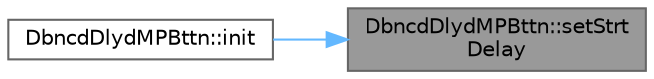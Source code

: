 digraph "DbncdDlydMPBttn::setStrtDelay"
{
 // LATEX_PDF_SIZE
  bgcolor="transparent";
  edge [fontname=Helvetica,fontsize=10,labelfontname=Helvetica,labelfontsize=10];
  node [fontname=Helvetica,fontsize=10,shape=box,height=0.2,width=0.4];
  rankdir="RL";
  Node1 [id="Node000001",label="DbncdDlydMPBttn::setStrt\lDelay",height=0.2,width=0.4,color="gray40", fillcolor="grey60", style="filled", fontcolor="black",tooltip="Sets a new value to the \"Start Delay\" strtDelay attribute."];
  Node1 -> Node2 [id="edge1_Node000001_Node000002",dir="back",color="steelblue1",style="solid",tooltip=" "];
  Node2 [id="Node000002",label="DbncdDlydMPBttn::init",height=0.2,width=0.4,color="grey40", fillcolor="white", style="filled",URL="$class_dbncd_dlyd_m_p_bttn.html#a8e365367a0b209171fd7052fd10a4c1f",tooltip="see DbncdMPBttn::init(const uint8_t, const bool, const bool, const unsigned long int)"];
}
